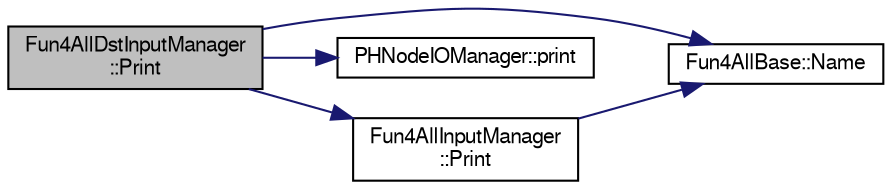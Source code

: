 digraph "Fun4AllDstInputManager::Print"
{
  bgcolor="transparent";
  edge [fontname="FreeSans",fontsize="10",labelfontname="FreeSans",labelfontsize="10"];
  node [fontname="FreeSans",fontsize="10",shape=record];
  rankdir="LR";
  Node1 [label="Fun4AllDstInputManager\l::Print",height=0.2,width=0.4,color="black", fillcolor="grey75", style="filled" fontcolor="black"];
  Node1 -> Node2 [color="midnightblue",fontsize="10",style="solid",fontname="FreeSans"];
  Node2 [label="Fun4AllBase::Name",height=0.2,width=0.4,color="black",URL="$d5/dec/classFun4AllBase.html#a41f9ac377743d046f590617fd6f4f0ed",tooltip="Returns the name of this module. "];
  Node1 -> Node3 [color="midnightblue",fontsize="10",style="solid",fontname="FreeSans"];
  Node3 [label="PHNodeIOManager::print",height=0.2,width=0.4,color="black",URL="$d7/d4d/classPHNodeIOManager.html#a2be363482604b6f51d9335d75b72a8ff"];
  Node1 -> Node4 [color="midnightblue",fontsize="10",style="solid",fontname="FreeSans"];
  Node4 [label="Fun4AllInputManager\l::Print",height=0.2,width=0.4,color="black",URL="$d4/da9/classFun4AllInputManager.html#a9497acf06b6422e1a5ecf8c794648624"];
  Node4 -> Node2 [color="midnightblue",fontsize="10",style="solid",fontname="FreeSans"];
}
